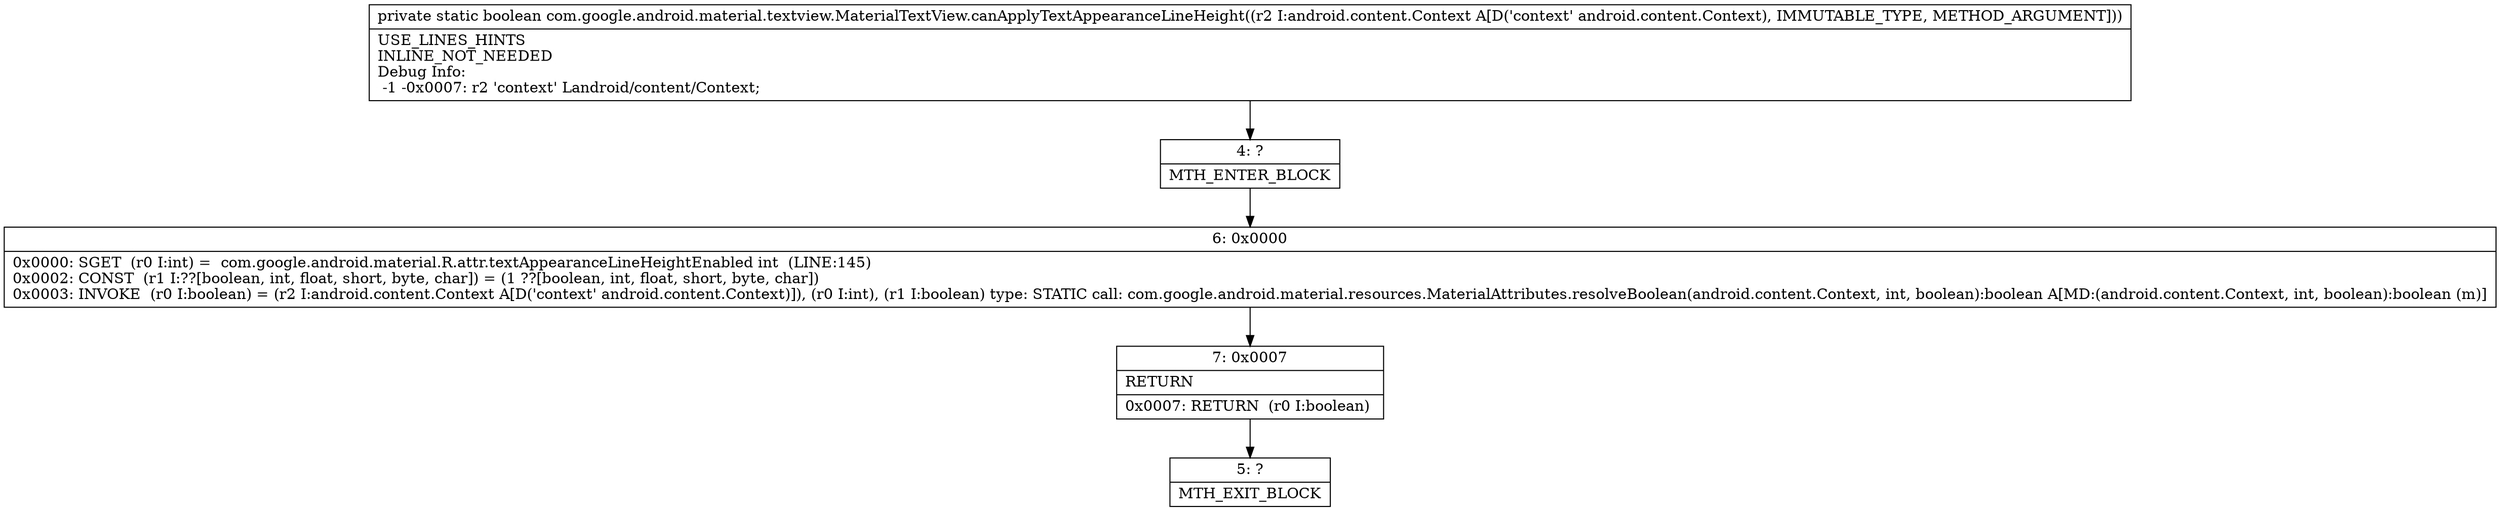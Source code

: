 digraph "CFG forcom.google.android.material.textview.MaterialTextView.canApplyTextAppearanceLineHeight(Landroid\/content\/Context;)Z" {
Node_4 [shape=record,label="{4\:\ ?|MTH_ENTER_BLOCK\l}"];
Node_6 [shape=record,label="{6\:\ 0x0000|0x0000: SGET  (r0 I:int) =  com.google.android.material.R.attr.textAppearanceLineHeightEnabled int  (LINE:145)\l0x0002: CONST  (r1 I:??[boolean, int, float, short, byte, char]) = (1 ??[boolean, int, float, short, byte, char]) \l0x0003: INVOKE  (r0 I:boolean) = (r2 I:android.content.Context A[D('context' android.content.Context)]), (r0 I:int), (r1 I:boolean) type: STATIC call: com.google.android.material.resources.MaterialAttributes.resolveBoolean(android.content.Context, int, boolean):boolean A[MD:(android.content.Context, int, boolean):boolean (m)]\l}"];
Node_7 [shape=record,label="{7\:\ 0x0007|RETURN\l|0x0007: RETURN  (r0 I:boolean) \l}"];
Node_5 [shape=record,label="{5\:\ ?|MTH_EXIT_BLOCK\l}"];
MethodNode[shape=record,label="{private static boolean com.google.android.material.textview.MaterialTextView.canApplyTextAppearanceLineHeight((r2 I:android.content.Context A[D('context' android.content.Context), IMMUTABLE_TYPE, METHOD_ARGUMENT]))  | USE_LINES_HINTS\lINLINE_NOT_NEEDED\lDebug Info:\l  \-1 \-0x0007: r2 'context' Landroid\/content\/Context;\l}"];
MethodNode -> Node_4;Node_4 -> Node_6;
Node_6 -> Node_7;
Node_7 -> Node_5;
}


